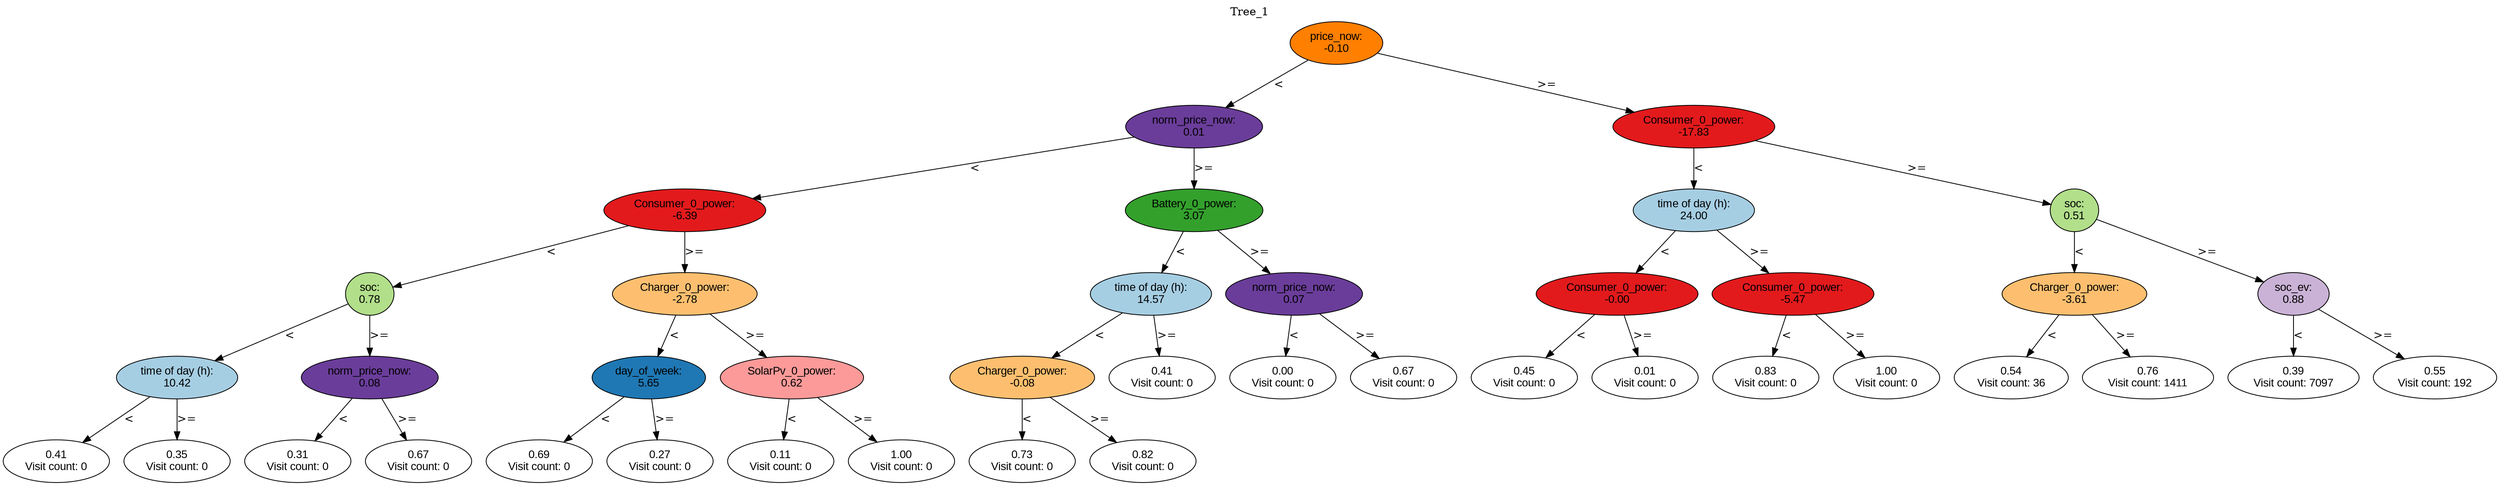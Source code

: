 digraph BST {
    node [fontname="Arial" style=filled colorscheme=paired12];
    0 [ label = "price_now:
-0.10" fillcolor=8];
    1 [ label = "norm_price_now:
0.01" fillcolor=10];
    2 [ label = "Consumer_0_power:
-6.39" fillcolor=6];
    3 [ label = "soc:
0.78" fillcolor=3];
    4 [ label = "time of day (h):
10.42" fillcolor=1];
    5 [ label = "0.41
Visit count: 0" fillcolor=white];
    6 [ label = "0.35
Visit count: 0" fillcolor=white];
    7 [ label = "norm_price_now:
0.08" fillcolor=10];
    8 [ label = "0.31
Visit count: 0" fillcolor=white];
    9 [ label = "0.67
Visit count: 0" fillcolor=white];
    10 [ label = "Charger_0_power:
-2.78" fillcolor=7];
    11 [ label = "day_of_week:
5.65" fillcolor=2];
    12 [ label = "0.69
Visit count: 0" fillcolor=white];
    13 [ label = "0.27
Visit count: 0" fillcolor=white];
    14 [ label = "SolarPv_0_power:
0.62" fillcolor=5];
    15 [ label = "0.11
Visit count: 0" fillcolor=white];
    16 [ label = "1.00
Visit count: 0" fillcolor=white];
    17 [ label = "Battery_0_power:
3.07" fillcolor=4];
    18 [ label = "time of day (h):
14.57" fillcolor=1];
    19 [ label = "Charger_0_power:
-0.08" fillcolor=7];
    20 [ label = "0.73
Visit count: 0" fillcolor=white];
    21 [ label = "0.82
Visit count: 0" fillcolor=white];
    22 [ label = "0.41
Visit count: 0" fillcolor=white];
    23 [ label = "norm_price_now:
0.07" fillcolor=10];
    24 [ label = "0.00
Visit count: 0" fillcolor=white];
    25 [ label = "0.67
Visit count: 0" fillcolor=white];
    26 [ label = "Consumer_0_power:
-17.83" fillcolor=6];
    27 [ label = "time of day (h):
24.00" fillcolor=1];
    28 [ label = "Consumer_0_power:
-0.00" fillcolor=6];
    29 [ label = "0.45
Visit count: 0" fillcolor=white];
    30 [ label = "0.01
Visit count: 0" fillcolor=white];
    31 [ label = "Consumer_0_power:
-5.47" fillcolor=6];
    32 [ label = "0.83
Visit count: 0" fillcolor=white];
    33 [ label = "1.00
Visit count: 0" fillcolor=white];
    34 [ label = "soc:
0.51" fillcolor=3];
    35 [ label = "Charger_0_power:
-3.61" fillcolor=7];
    36 [ label = "0.54
Visit count: 36" fillcolor=white];
    37 [ label = "0.76
Visit count: 1411" fillcolor=white];
    38 [ label = "soc_ev:
0.88" fillcolor=9];
    39 [ label = "0.39
Visit count: 7097" fillcolor=white];
    40 [ label = "0.55
Visit count: 192" fillcolor=white];

    0  -> 1[ label = "<"];
    0  -> 26[ label = ">="];
    1  -> 2[ label = "<"];
    1  -> 17[ label = ">="];
    2  -> 3[ label = "<"];
    2  -> 10[ label = ">="];
    3  -> 4[ label = "<"];
    3  -> 7[ label = ">="];
    4  -> 5[ label = "<"];
    4  -> 6[ label = ">="];
    7  -> 8[ label = "<"];
    7  -> 9[ label = ">="];
    10  -> 11[ label = "<"];
    10  -> 14[ label = ">="];
    11  -> 12[ label = "<"];
    11  -> 13[ label = ">="];
    14  -> 15[ label = "<"];
    14  -> 16[ label = ">="];
    17  -> 18[ label = "<"];
    17  -> 23[ label = ">="];
    18  -> 19[ label = "<"];
    18  -> 22[ label = ">="];
    19  -> 20[ label = "<"];
    19  -> 21[ label = ">="];
    23  -> 24[ label = "<"];
    23  -> 25[ label = ">="];
    26  -> 27[ label = "<"];
    26  -> 34[ label = ">="];
    27  -> 28[ label = "<"];
    27  -> 31[ label = ">="];
    28  -> 29[ label = "<"];
    28  -> 30[ label = ">="];
    31  -> 32[ label = "<"];
    31  -> 33[ label = ">="];
    34  -> 35[ label = "<"];
    34  -> 38[ label = ">="];
    35  -> 36[ label = "<"];
    35  -> 37[ label = ">="];
    38  -> 39[ label = "<"];
    38  -> 40[ label = ">="];

    labelloc="t";
    label="Tree_1";
}